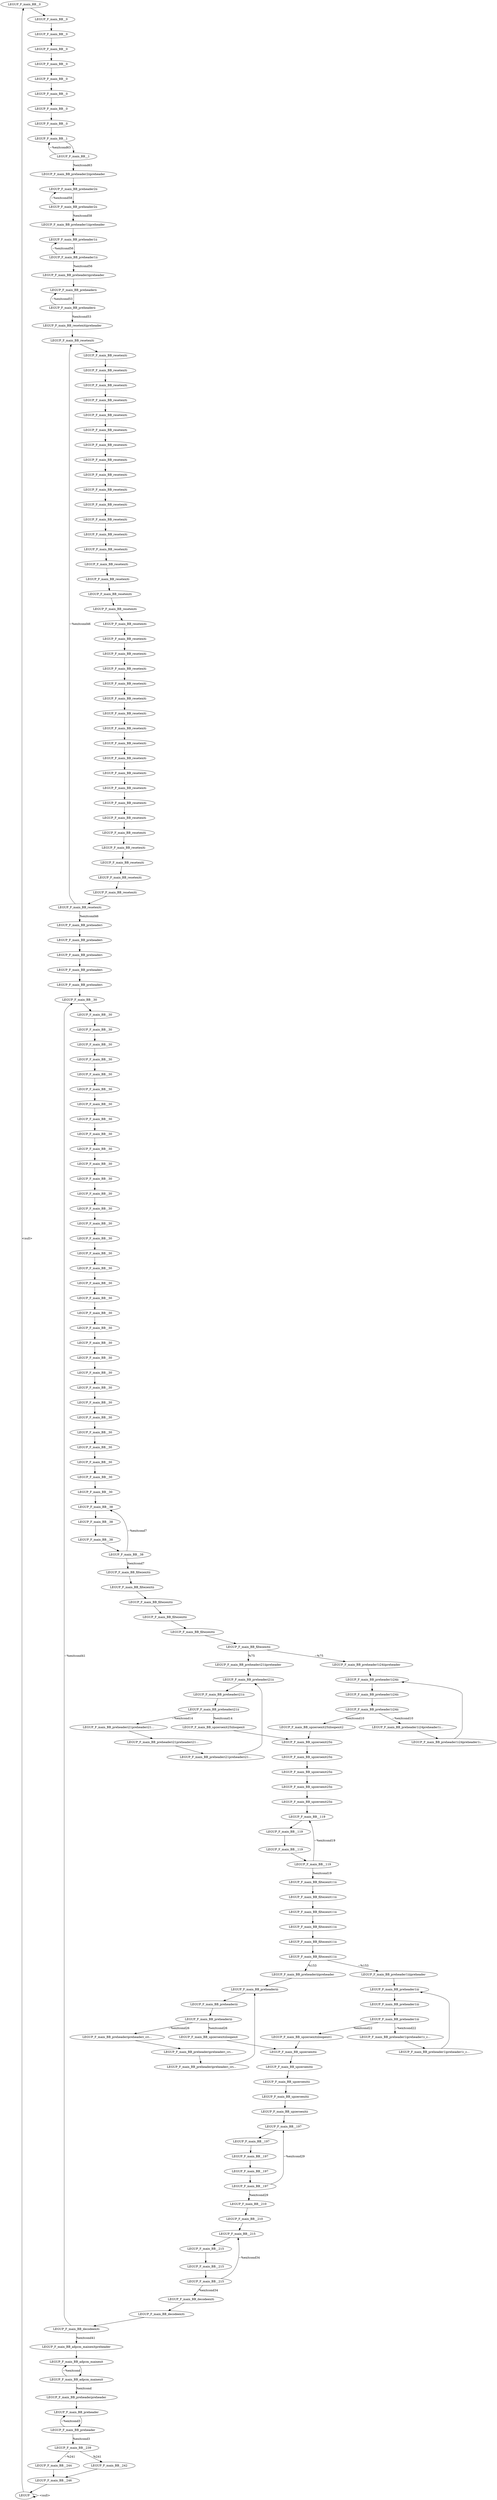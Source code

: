 digraph {
Node0x3f53e00[label="LEGUP_F_main_BB__0"];
Node0x3f53c60[label="LEGUP"];
Node0x3f53c60 -> Node0x3f53e00[label="<null>"];
Node0x3f53c60 -> Node0x3f53c60[label="~<null>"];
Node0x3f53ed0[label="LEGUP_F_main_BB__0"];
Node0x3f53e00 -> Node0x3f53ed0;
Node0x3f53fa0[label="LEGUP_F_main_BB__0"];
Node0x3f53ed0 -> Node0x3f53fa0;
Node0x3f54070[label="LEGUP_F_main_BB__0"];
Node0x3f53fa0 -> Node0x3f54070;
Node0x3f54140[label="LEGUP_F_main_BB__0"];
Node0x3f54070 -> Node0x3f54140;
Node0x3f54210[label="LEGUP_F_main_BB__0"];
Node0x3f54140 -> Node0x3f54210;
Node0x3f542e0[label="LEGUP_F_main_BB__0"];
Node0x3f54210 -> Node0x3f542e0;
Node0x3f543b0[label="LEGUP_F_main_BB__0"];
Node0x3f542e0 -> Node0x3f543b0;
Node0x3f54480[label="LEGUP_F_main_BB__0"];
Node0x3f543b0 -> Node0x3f54480;
Node0x3f54550[label="LEGUP_F_main_BB__1"];
Node0x3f54480 -> Node0x3f54550;
Node0x3f54620[label="LEGUP_F_main_BB__1"];
Node0x3f54550 -> Node0x3f54620;
Node0x3f546f0[label="LEGUP_F_main_BB_preheader2iipreheader"];
Node0x3f54620 -> Node0x3f546f0[label="%exitcond63"];
Node0x3f54620 -> Node0x3f54550[label="~%exitcond63"];
Node0x3f547c0[label="LEGUP_F_main_BB_preheader2ii"];
Node0x3f546f0 -> Node0x3f547c0;
Node0x3f54890[label="LEGUP_F_main_BB_preheader2ii"];
Node0x3f547c0 -> Node0x3f54890;
Node0x3f54960[label="LEGUP_F_main_BB_preheader1iipreheader"];
Node0x3f54890 -> Node0x3f54960[label="%exitcond58"];
Node0x3f54890 -> Node0x3f547c0[label="~%exitcond58"];
Node0x3f54a30[label="LEGUP_F_main_BB_preheader1ii"];
Node0x3f54960 -> Node0x3f54a30;
Node0x3f54b00[label="LEGUP_F_main_BB_preheader1ii"];
Node0x3f54a30 -> Node0x3f54b00;
Node0x3f54bd0[label="LEGUP_F_main_BB_preheaderiipreheader"];
Node0x3f54b00 -> Node0x3f54bd0[label="%exitcond56"];
Node0x3f54b00 -> Node0x3f54a30[label="~%exitcond56"];
Node0x3f54ca0[label="LEGUP_F_main_BB_preheaderii"];
Node0x3f54bd0 -> Node0x3f54ca0;
Node0x3f54d70[label="LEGUP_F_main_BB_preheaderii"];
Node0x3f54ca0 -> Node0x3f54d70;
Node0x3f54e40[label="LEGUP_F_main_BB_resetexitipreheader"];
Node0x3f54d70 -> Node0x3f54e40[label="%exitcond53"];
Node0x3f54d70 -> Node0x3f54ca0[label="~%exitcond53"];
Node0x3f54f10[label="LEGUP_F_main_BB_resetexiti"];
Node0x3f54e40 -> Node0x3f54f10;
Node0x3f54fe0[label="LEGUP_F_main_BB_resetexiti"];
Node0x3f54f10 -> Node0x3f54fe0;
Node0x3f550b0[label="LEGUP_F_main_BB_resetexiti"];
Node0x3f54fe0 -> Node0x3f550b0;
Node0x3f55180[label="LEGUP_F_main_BB_resetexiti"];
Node0x3f550b0 -> Node0x3f55180;
Node0x3f55250[label="LEGUP_F_main_BB_resetexiti"];
Node0x3f55180 -> Node0x3f55250;
Node0x3f55320[label="LEGUP_F_main_BB_resetexiti"];
Node0x3f55250 -> Node0x3f55320;
Node0x3f553f0[label="LEGUP_F_main_BB_resetexiti"];
Node0x3f55320 -> Node0x3f553f0;
Node0x3f554c0[label="LEGUP_F_main_BB_resetexiti"];
Node0x3f553f0 -> Node0x3f554c0;
Node0x3f55590[label="LEGUP_F_main_BB_resetexiti"];
Node0x3f554c0 -> Node0x3f55590;
Node0x3f55660[label="LEGUP_F_main_BB_resetexiti"];
Node0x3f55590 -> Node0x3f55660;
Node0x3f55730[label="LEGUP_F_main_BB_resetexiti"];
Node0x3f55660 -> Node0x3f55730;
Node0x3f55800[label="LEGUP_F_main_BB_resetexiti"];
Node0x3f55730 -> Node0x3f55800;
Node0x3f558d0[label="LEGUP_F_main_BB_resetexiti"];
Node0x3f55800 -> Node0x3f558d0;
Node0x3f559a0[label="LEGUP_F_main_BB_resetexiti"];
Node0x3f558d0 -> Node0x3f559a0;
Node0x3f55a70[label="LEGUP_F_main_BB_resetexiti"];
Node0x3f559a0 -> Node0x3f55a70;
Node0x3f0b8a0[label="LEGUP_F_main_BB_resetexiti"];
Node0x3f55a70 -> Node0x3f0b8a0;
Node0x3f0b970[label="LEGUP_F_main_BB_resetexiti"];
Node0x3f0b8a0 -> Node0x3f0b970;
Node0x3f0ba40[label="LEGUP_F_main_BB_resetexiti"];
Node0x3f0b970 -> Node0x3f0ba40;
Node0x3f0bb10[label="LEGUP_F_main_BB_resetexiti"];
Node0x3f0ba40 -> Node0x3f0bb10;
Node0x3f0bbe0[label="LEGUP_F_main_BB_resetexiti"];
Node0x3f0bb10 -> Node0x3f0bbe0;
Node0x3f0bcb0[label="LEGUP_F_main_BB_resetexiti"];
Node0x3f0bbe0 -> Node0x3f0bcb0;
Node0x3f0bd80[label="LEGUP_F_main_BB_resetexiti"];
Node0x3f0bcb0 -> Node0x3f0bd80;
Node0x3f0be50[label="LEGUP_F_main_BB_resetexiti"];
Node0x3f0bd80 -> Node0x3f0be50;
Node0x3f0bf20[label="LEGUP_F_main_BB_resetexiti"];
Node0x3f0be50 -> Node0x3f0bf20;
Node0x3f0bff0[label="LEGUP_F_main_BB_resetexiti"];
Node0x3f0bf20 -> Node0x3f0bff0;
Node0x3f0c0c0[label="LEGUP_F_main_BB_resetexiti"];
Node0x3f0bff0 -> Node0x3f0c0c0;
Node0x3f0c190[label="LEGUP_F_main_BB_resetexiti"];
Node0x3f0c0c0 -> Node0x3f0c190;
Node0x3f0c260[label="LEGUP_F_main_BB_resetexiti"];
Node0x3f0c190 -> Node0x3f0c260;
Node0x3f0c330[label="LEGUP_F_main_BB_resetexiti"];
Node0x3f0c260 -> Node0x3f0c330;
Node0x3f0c400[label="LEGUP_F_main_BB_resetexiti"];
Node0x3f0c330 -> Node0x3f0c400;
Node0x3f0c4d0[label="LEGUP_F_main_BB_resetexiti"];
Node0x3f0c400 -> Node0x3f0c4d0;
Node0x3f0c5a0[label="LEGUP_F_main_BB_resetexiti"];
Node0x3f0c4d0 -> Node0x3f0c5a0;
Node0x3f0c670[label="LEGUP_F_main_BB_resetexiti"];
Node0x3f0c5a0 -> Node0x3f0c670;
Node0x3f0c740[label="LEGUP_F_main_BB_resetexiti"];
Node0x3f0c670 -> Node0x3f0c740;
Node0x3f0c810[label="LEGUP_F_main_BB_resetexiti"];
Node0x3f0c740 -> Node0x3f0c810;
Node0x3f0c8e0[label="LEGUP_F_main_BB_resetexiti"];
Node0x3f0c810 -> Node0x3f0c8e0;
Node0x3f0c9b0[label="LEGUP_F_main_BB_resetexiti"];
Node0x3f0c8e0 -> Node0x3f0c9b0;
Node0x3f0ca80[label="LEGUP_F_main_BB_resetexiti"];
Node0x3f0c9b0 -> Node0x3f0ca80;
Node0x3f0cb50[label="LEGUP_F_main_BB_resetexiti"];
Node0x3f0ca80 -> Node0x3f0cb50;
Node0x3f0cc20[label="LEGUP_F_main_BB_preheaderi"];
Node0x3f0cb50 -> Node0x3f0cc20[label="%exitcond46"];
Node0x3f0cb50 -> Node0x3f54f10[label="~%exitcond46"];
Node0x3f0ccf0[label="LEGUP_F_main_BB_preheaderi"];
Node0x3f0cc20 -> Node0x3f0ccf0;
Node0x3f0cdc0[label="LEGUP_F_main_BB_preheaderi"];
Node0x3f0ccf0 -> Node0x3f0cdc0;
Node0x3f0ce90[label="LEGUP_F_main_BB_preheaderi"];
Node0x3f0cdc0 -> Node0x3f0ce90;
Node0x3f0cf60[label="LEGUP_F_main_BB_preheaderi"];
Node0x3f0ce90 -> Node0x3f0cf60;
Node0x3f0d030[label="LEGUP_F_main_BB__30"];
Node0x3f0cf60 -> Node0x3f0d030;
Node0x3f0d100[label="LEGUP_F_main_BB__30"];
Node0x3f0d030 -> Node0x3f0d100;
Node0x3f0d1d0[label="LEGUP_F_main_BB__30"];
Node0x3f0d100 -> Node0x3f0d1d0;
Node0x3f0d2a0[label="LEGUP_F_main_BB__30"];
Node0x3f0d1d0 -> Node0x3f0d2a0;
Node0x3f0d370[label="LEGUP_F_main_BB__30"];
Node0x3f0d2a0 -> Node0x3f0d370;
Node0x3f0d440[label="LEGUP_F_main_BB__30"];
Node0x3f0d370 -> Node0x3f0d440;
Node0x3f0d510[label="LEGUP_F_main_BB__30"];
Node0x3f0d440 -> Node0x3f0d510;
Node0x3f0d5e0[label="LEGUP_F_main_BB__30"];
Node0x3f0d510 -> Node0x3f0d5e0;
Node0x3f0d6b0[label="LEGUP_F_main_BB__30"];
Node0x3f0d5e0 -> Node0x3f0d6b0;
Node0x3f0d780[label="LEGUP_F_main_BB__30"];
Node0x3f0d6b0 -> Node0x3f0d780;
Node0x3f0d850[label="LEGUP_F_main_BB__30"];
Node0x3f0d780 -> Node0x3f0d850;
Node0x3f0d920[label="LEGUP_F_main_BB__30"];
Node0x3f0d850 -> Node0x3f0d920;
Node0x3f0d9f0[label="LEGUP_F_main_BB__30"];
Node0x3f0d920 -> Node0x3f0d9f0;
Node0x3f0dac0[label="LEGUP_F_main_BB__30"];
Node0x3f0d9f0 -> Node0x3f0dac0;
Node0x3f0db90[label="LEGUP_F_main_BB__30"];
Node0x3f0dac0 -> Node0x3f0db90;
Node0x3f0dc60[label="LEGUP_F_main_BB__30"];
Node0x3f0db90 -> Node0x3f0dc60;
Node0x3f0dd30[label="LEGUP_F_main_BB__30"];
Node0x3f0dc60 -> Node0x3f0dd30;
Node0x3f0de00[label="LEGUP_F_main_BB__30"];
Node0x3f0dd30 -> Node0x3f0de00;
Node0x3f0ded0[label="LEGUP_F_main_BB__30"];
Node0x3f0de00 -> Node0x3f0ded0;
Node0x3f0dfa0[label="LEGUP_F_main_BB__30"];
Node0x3f0ded0 -> Node0x3f0dfa0;
Node0x3f0e070[label="LEGUP_F_main_BB__30"];
Node0x3f0dfa0 -> Node0x3f0e070;
Node0x3f0e140[label="LEGUP_F_main_BB__30"];
Node0x3f0e070 -> Node0x3f0e140;
Node0x3f0e210[label="LEGUP_F_main_BB__30"];
Node0x3f0e140 -> Node0x3f0e210;
Node0x3f0e2e0[label="LEGUP_F_main_BB__30"];
Node0x3f0e210 -> Node0x3f0e2e0;
Node0x3f0e3b0[label="LEGUP_F_main_BB__30"];
Node0x3f0e2e0 -> Node0x3f0e3b0;
Node0x3f0e480[label="LEGUP_F_main_BB__30"];
Node0x3f0e3b0 -> Node0x3f0e480;
Node0x3f0e590[label="LEGUP_F_main_BB__30"];
Node0x3f0e480 -> Node0x3f0e590;
Node0x3f0e6a0[label="LEGUP_F_main_BB__30"];
Node0x3f0e590 -> Node0x3f0e6a0;
Node0x3f0e7b0[label="LEGUP_F_main_BB__30"];
Node0x3f0e6a0 -> Node0x3f0e7b0;
Node0x3f0e8c0[label="LEGUP_F_main_BB__30"];
Node0x3f0e7b0 -> Node0x3f0e8c0;
Node0x3f0e9d0[label="LEGUP_F_main_BB__30"];
Node0x3f0e8c0 -> Node0x3f0e9d0;
Node0x3f0eae0[label="LEGUP_F_main_BB__30"];
Node0x3f0e9d0 -> Node0x3f0eae0;
Node0x3f0ebf0[label="LEGUP_F_main_BB__30"];
Node0x3f0eae0 -> Node0x3f0ebf0;
Node0x3f0ed00[label="LEGUP_F_main_BB__30"];
Node0x3f0ebf0 -> Node0x3f0ed00;
Node0x3f0ee10[label="LEGUP_F_main_BB__38"];
Node0x3f0ed00 -> Node0x3f0ee10;
Node0x3f0ef20[label="LEGUP_F_main_BB__38"];
Node0x3f0ee10 -> Node0x3f0ef20;
Node0x3f0f030[label="LEGUP_F_main_BB__38"];
Node0x3f0ef20 -> Node0x3f0f030;
Node0x3f0f140[label="LEGUP_F_main_BB__38"];
Node0x3f0f030 -> Node0x3f0f140;
Node0x3f0f250[label="LEGUP_F_main_BB_filtezexitii"];
Node0x3f0f140 -> Node0x3f0f250[label="%exitcond7"];
Node0x3f0f140 -> Node0x3f0ee10[label="~%exitcond7"];
Node0x3f0f360[label="LEGUP_F_main_BB_filtezexitii"];
Node0x3f0f250 -> Node0x3f0f360;
Node0x3f0f470[label="LEGUP_F_main_BB_filtezexitii"];
Node0x3f0f360 -> Node0x3f0f470;
Node0x3f0f580[label="LEGUP_F_main_BB_filtezexitii"];
Node0x3f0f470 -> Node0x3f0f580;
Node0x3f0f690[label="LEGUP_F_main_BB_filtezexitii"];
Node0x3f0f580 -> Node0x3f0f690;
Node0x3f0f7a0[label="LEGUP_F_main_BB_filtezexitii"];
Node0x3f0f690 -> Node0x3f0f7a0;
Node0x3f0f9c0[label="LEGUP_F_main_BB_preheaderi21iipreheader"];
Node0x3f0f7a0 -> Node0x3f0f9c0[label="%75"];
Node0x3f0f8b0[label="LEGUP_F_main_BB_preheader1i24iipreheader"];
Node0x3f0f7a0 -> Node0x3f0f8b0[label="~%75"];
Node0x3f10130[label="LEGUP_F_main_BB_preheader1i24ii"];
Node0x3f0f8b0 -> Node0x3f10130;
Node0x3f0fad0[label="LEGUP_F_main_BB_preheaderi21ii"];
Node0x3f0f9c0 -> Node0x3f0fad0;
Node0x3f0fbe0[label="LEGUP_F_main_BB_preheaderi21ii"];
Node0x3f0fad0 -> Node0x3f0fbe0;
Node0x3f0fcf0[label="LEGUP_F_main_BB_preheaderi21ii"];
Node0x3f0fbe0 -> Node0x3f0fcf0;
Node0x3f10680[label="LEGUP_F_main_BB_upzeroexit25iiloopexit"];
Node0x3f0fcf0 -> Node0x3f10680[label="%exitcond14"];
Node0x3f0fe00[label="LEGUP_F_main_BB_preheaderi21preheaderi21..."];
Node0x3f0fcf0 -> Node0x3f0fe00[label="~%exitcond14"];
Node0x3f0ff10[label="LEGUP_F_main_BB_preheaderi21preheaderi21..."];
Node0x3f0fe00 -> Node0x3f0ff10;
Node0x3f10020[label="LEGUP_F_main_BB_preheaderi21preheaderi21..."];
Node0x3f0ff10 -> Node0x3f10020;
Node0x3f10020 -> Node0x3f0fad0;
Node0x3f10240[label="LEGUP_F_main_BB_preheader1i24ii"];
Node0x3f10130 -> Node0x3f10240;
Node0x3f10350[label="LEGUP_F_main_BB_preheader1i24ii"];
Node0x3f10240 -> Node0x3f10350;
Node0x3f10790[label="LEGUP_F_main_BB_upzeroexit25iiloopexit2"];
Node0x3f10350 -> Node0x3f10790[label="%exitcond10"];
Node0x3f10460[label="LEGUP_F_main_BB_preheader1i24preheader1i..."];
Node0x3f10350 -> Node0x3f10460[label="~%exitcond10"];
Node0x3f10570[label="LEGUP_F_main_BB_preheader1i24preheader1i..."];
Node0x3f10460 -> Node0x3f10570;
Node0x3f10570 -> Node0x3f10130;
Node0x3f108a0[label="LEGUP_F_main_BB_upzeroexit25ii"];
Node0x3f10680 -> Node0x3f108a0;
Node0x3f10790 -> Node0x3f108a0;
Node0x3f109b0[label="LEGUP_F_main_BB_upzeroexit25ii"];
Node0x3f108a0 -> Node0x3f109b0;
Node0x3f10ac0[label="LEGUP_F_main_BB_upzeroexit25ii"];
Node0x3f109b0 -> Node0x3f10ac0;
Node0x3f10bd0[label="LEGUP_F_main_BB_upzeroexit25ii"];
Node0x3f10ac0 -> Node0x3f10bd0;
Node0x3f10ce0[label="LEGUP_F_main_BB_upzeroexit25ii"];
Node0x3f10bd0 -> Node0x3f10ce0;
Node0x3f10df0[label="LEGUP_F_main_BB__119"];
Node0x3f10ce0 -> Node0x3f10df0;
Node0x3f10f00[label="LEGUP_F_main_BB__119"];
Node0x3f10df0 -> Node0x3f10f00;
Node0x3f11010[label="LEGUP_F_main_BB__119"];
Node0x3f10f00 -> Node0x3f11010;
Node0x3f11120[label="LEGUP_F_main_BB__119"];
Node0x3f11010 -> Node0x3f11120;
Node0x3f11230[label="LEGUP_F_main_BB_filtezexit11ii"];
Node0x3f11120 -> Node0x3f11230[label="%exitcond19"];
Node0x3f11120 -> Node0x3f10df0[label="~%exitcond19"];
Node0x3f11340[label="LEGUP_F_main_BB_filtezexit11ii"];
Node0x3f11230 -> Node0x3f11340;
Node0x3f11450[label="LEGUP_F_main_BB_filtezexit11ii"];
Node0x3f11340 -> Node0x3f11450;
Node0x3f11560[label="LEGUP_F_main_BB_filtezexit11ii"];
Node0x3f11450 -> Node0x3f11560;
Node0x3f11670[label="LEGUP_F_main_BB_filtezexit11ii"];
Node0x3f11560 -> Node0x3f11670;
Node0x3f11780[label="LEGUP_F_main_BB_filtezexit11ii"];
Node0x3f11670 -> Node0x3f11780;
Node0x3f119a0[label="LEGUP_F_main_BB_preheaderiiipreheader"];
Node0x3f11780 -> Node0x3f119a0[label="%153"];
Node0x3f11890[label="LEGUP_F_main_BB_preheader1iiipreheader"];
Node0x3f11780 -> Node0x3f11890[label="~%153"];
Node0x3f12110[label="LEGUP_F_main_BB_preheader1iii"];
Node0x3f11890 -> Node0x3f12110;
Node0x3f11ab0[label="LEGUP_F_main_BB_preheaderiii"];
Node0x3f119a0 -> Node0x3f11ab0;
Node0x3f11bc0[label="LEGUP_F_main_BB_preheaderiii"];
Node0x3f11ab0 -> Node0x3f11bc0;
Node0x3f11cd0[label="LEGUP_F_main_BB_preheaderiii"];
Node0x3f11bc0 -> Node0x3f11cd0;
Node0x3f12660[label="LEGUP_F_main_BB_upzeroexitiiloopexit"];
Node0x3f11cd0 -> Node0x3f12660[label="%exitcond26"];
Node0x3f11de0[label="LEGUP_F_main_BB_preheaderipreheaderi_cri..."];
Node0x3f11cd0 -> Node0x3f11de0[label="~%exitcond26"];
Node0x3f11ef0[label="LEGUP_F_main_BB_preheaderipreheaderi_cri..."];
Node0x3f11de0 -> Node0x3f11ef0;
Node0x3f12000[label="LEGUP_F_main_BB_preheaderipreheaderi_cri..."];
Node0x3f11ef0 -> Node0x3f12000;
Node0x3f12000 -> Node0x3f11ab0;
Node0x3f12220[label="LEGUP_F_main_BB_preheader1iii"];
Node0x3f12110 -> Node0x3f12220;
Node0x3f12330[label="LEGUP_F_main_BB_preheader1iii"];
Node0x3f12220 -> Node0x3f12330;
Node0x3f12770[label="LEGUP_F_main_BB_upzeroexitiiloopexit1"];
Node0x3f12330 -> Node0x3f12770[label="%exitcond22"];
Node0x3f12440[label="LEGUP_F_main_BB_preheader1ipreheader1i_c..."];
Node0x3f12330 -> Node0x3f12440[label="~%exitcond22"];
Node0x3f12550[label="LEGUP_F_main_BB_preheader1ipreheader1i_c..."];
Node0x3f12440 -> Node0x3f12550;
Node0x3f12550 -> Node0x3f12110;
Node0x3f12880[label="LEGUP_F_main_BB_upzeroexitii"];
Node0x3f12660 -> Node0x3f12880;
Node0x3f12770 -> Node0x3f12880;
Node0x3f12990[label="LEGUP_F_main_BB_upzeroexitii"];
Node0x3f12880 -> Node0x3f12990;
Node0x3f12aa0[label="LEGUP_F_main_BB_upzeroexitii"];
Node0x3f12990 -> Node0x3f12aa0;
Node0x3f12bb0[label="LEGUP_F_main_BB_upzeroexitii"];
Node0x3f12aa0 -> Node0x3f12bb0;
Node0x3f12cc0[label="LEGUP_F_main_BB_upzeroexitii"];
Node0x3f12bb0 -> Node0x3f12cc0;
Node0x3f12dd0[label="LEGUP_F_main_BB__197"];
Node0x3f12cc0 -> Node0x3f12dd0;
Node0x3f12ee0[label="LEGUP_F_main_BB__197"];
Node0x3f12dd0 -> Node0x3f12ee0;
Node0x3f12ff0[label="LEGUP_F_main_BB__197"];
Node0x3f12ee0 -> Node0x3f12ff0;
Node0x3f13100[label="LEGUP_F_main_BB__197"];
Node0x3f12ff0 -> Node0x3f13100;
Node0x3f13210[label="LEGUP_F_main_BB__197"];
Node0x3f13100 -> Node0x3f13210;
Node0x3f13320[label="LEGUP_F_main_BB__210"];
Node0x3f13210 -> Node0x3f13320[label="%exitcond29"];
Node0x3f13210 -> Node0x3f12dd0[label="~%exitcond29"];
Node0x3f13430[label="LEGUP_F_main_BB__210"];
Node0x3f13320 -> Node0x3f13430;
Node0x3f13540[label="LEGUP_F_main_BB__215"];
Node0x3f13430 -> Node0x3f13540;
Node0x3f13650[label="LEGUP_F_main_BB__215"];
Node0x3f13540 -> Node0x3f13650;
Node0x3f13760[label="LEGUP_F_main_BB__215"];
Node0x3f13650 -> Node0x3f13760;
Node0x3f13870[label="LEGUP_F_main_BB__215"];
Node0x3f13760 -> Node0x3f13870;
Node0x3f13980[label="LEGUP_F_main_BB_decodeexiti"];
Node0x3f13870 -> Node0x3f13980[label="%exitcond34"];
Node0x3f13870 -> Node0x3f13540[label="~%exitcond34"];
Node0x3f13a90[label="LEGUP_F_main_BB_decodeexiti"];
Node0x3f13980 -> Node0x3f13a90;
Node0x3f13ba0[label="LEGUP_F_main_BB_decodeexiti"];
Node0x3f13a90 -> Node0x3f13ba0;
Node0x3f13cb0[label="LEGUP_F_main_BB_adpcm_mainexitpreheader"];
Node0x3f13ba0 -> Node0x3f13cb0[label="%exitcond41"];
Node0x3f13ba0 -> Node0x3f0d030[label="~%exitcond41"];
Node0x3f13dc0[label="LEGUP_F_main_BB_adpcm_mainexit"];
Node0x3f13cb0 -> Node0x3f13dc0;
Node0x3f13ed0[label="LEGUP_F_main_BB_adpcm_mainexit"];
Node0x3f13dc0 -> Node0x3f13ed0;
Node0x3f13fe0[label="LEGUP_F_main_BB_preheaderpreheader"];
Node0x3f13ed0 -> Node0x3f13fe0[label="%exitcond"];
Node0x3f13ed0 -> Node0x3f13dc0[label="~%exitcond"];
Node0x3f140f0[label="LEGUP_F_main_BB_preheader"];
Node0x3f13fe0 -> Node0x3f140f0;
Node0x3f14200[label="LEGUP_F_main_BB_preheader"];
Node0x3f140f0 -> Node0x3f14200;
Node0x3f14310[label="LEGUP_F_main_BB__239"];
Node0x3f14200 -> Node0x3f14310[label="%exitcond3"];
Node0x3f14200 -> Node0x3f140f0[label="~%exitcond3"];
Node0x3f14420[label="LEGUP_F_main_BB__242"];
Node0x3f14310 -> Node0x3f14420[label="%241"];
Node0x3f14530[label="LEGUP_F_main_BB__244"];
Node0x3f14310 -> Node0x3f14530[label="~%241"];
Node0x3f14640[label="LEGUP_F_main_BB__246"];
Node0x3f14420 -> Node0x3f14640;
Node0x3f14530 -> Node0x3f14640;
Node0x3f14640 -> Node0x3f53c60;
}
